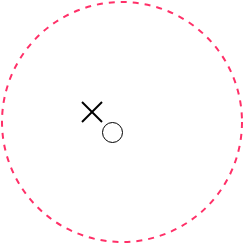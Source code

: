 <mxfile version="25.0.3">
  <diagram name="Page-1" id="BeS-8dZvzgRyUmwv3kp0">
    <mxGraphModel dx="619" dy="384" grid="1" gridSize="10" guides="1" tooltips="1" connect="1" arrows="1" fold="1" page="1" pageScale="1" pageWidth="827" pageHeight="1169" math="0" shadow="0">
      <root>
        <mxCell id="0" />
        <mxCell id="1" parent="0" />
        <mxCell id="virhV7JLDFXRvlYUsdHr-1" value="" style="ellipse;whiteSpace=wrap;html=1;fillColor=none;dashed=1;strokeColor=#FF3068;" parent="1" vertex="1">
          <mxGeometry x="280" y="280" width="120" height="120" as="geometry" />
        </mxCell>
        <mxCell id="qxaNI2jQHCd072IgQ3Vt-1" value="" style="group" vertex="1" connectable="0" parent="1">
          <mxGeometry x="320" y="330" width="10" height="10" as="geometry" />
        </mxCell>
        <mxCell id="virhV7JLDFXRvlYUsdHr-7" value="" style="endArrow=none;html=1;rounded=0;" parent="qxaNI2jQHCd072IgQ3Vt-1" edge="1">
          <mxGeometry width="50" height="50" relative="1" as="geometry">
            <mxPoint y="10" as="sourcePoint" />
            <mxPoint x="10" as="targetPoint" />
          </mxGeometry>
        </mxCell>
        <mxCell id="virhV7JLDFXRvlYUsdHr-8" value="" style="endArrow=none;html=1;rounded=0;" parent="qxaNI2jQHCd072IgQ3Vt-1" edge="1">
          <mxGeometry width="50" height="50" relative="1" as="geometry">
            <mxPoint as="sourcePoint" />
            <mxPoint x="10" y="10" as="targetPoint" />
            <Array as="points">
              <mxPoint x="5.0" y="5.0" />
            </Array>
          </mxGeometry>
        </mxCell>
        <mxCell id="qxaNI2jQHCd072IgQ3Vt-2" value="" style="ellipse;whiteSpace=wrap;html=1;aspect=fixed;pointerEvents=0;align=center;verticalAlign=top;fontFamily=Helvetica;fontSize=12;fontColor=default;fillColor=none;gradientColor=none;strokeWidth=0.5;" vertex="1" parent="1">
          <mxGeometry x="330" y="340" width="10" height="10" as="geometry" />
        </mxCell>
      </root>
    </mxGraphModel>
  </diagram>
</mxfile>
